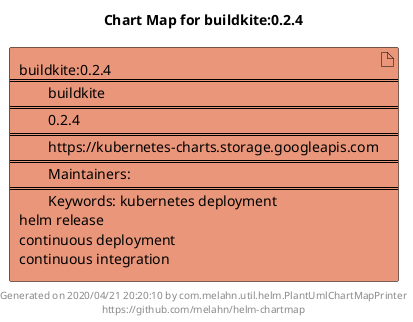 @startuml
skinparam linetype ortho
skinparam backgroundColor white
skinparam usecaseBorderColor black
skinparam usecaseArrowColor LightSlateGray
skinparam artifactBorderColor black
skinparam artifactArrowColor LightSlateGray

title Chart Map for buildkite:0.2.4

'There is one referenced Helm Chart
artifact "buildkite:0.2.4\n====\n\tbuildkite\n====\n\t0.2.4\n====\n\thttps://kubernetes-charts.storage.googleapis.com\n====\n\tMaintainers: \n====\n\tKeywords: kubernetes deployment\nhelm release\ncontinuous deployment\ncontinuous integration" as buildkite_0_2_4 #DarkSalmon

'There are 0 referenced Docker Images

'Chart Dependencies

center footer Generated on 2020/04/21 20:20:10 by com.melahn.util.helm.PlantUmlChartMapPrinter\nhttps://github.com/melahn/helm-chartmap
@enduml

